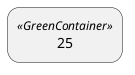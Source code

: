 {
  "sha1": "cybh9d18d6wzl8v4va4o224w0c20qvn",
  "insertion": {
    "when": "2024-06-01T09:03:02.244Z",
    "url": "https://forum.plantuml.net/15473/rectangles-corners-package-rectangles-supported-anymore",
    "user": "plantuml@gmail.com"
  }
}
@startuml
skinparam rectangle {
    StereotypeFontSize 12
    shadowing false
}

skinparam rectangle<<GreenContainer>> {
    RoundCorner 25
}


rectangle "25" <<GreenContainer>> as gC

@enduml
